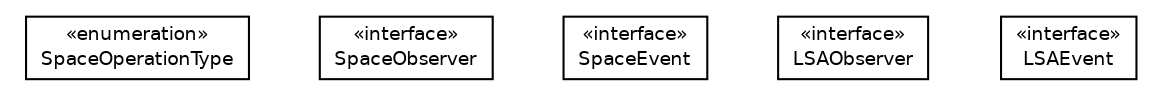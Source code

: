 #!/usr/local/bin/dot
#
# Class diagram 
# Generated by UmlGraph version 4.4 (http://www.spinellis.gr/sw/umlgraph)
#

digraph G {
	edge [fontname="Helvetica",fontsize=10,labelfontname="Helvetica",labelfontsize=10];
	node [fontname="Helvetica",fontsize=10,shape=plaintext];
	// it.apice.sapere.api.space.observation.SpaceOperationType
	c5764 [label=<<table border="0" cellborder="1" cellspacing="0" cellpadding="2" port="p" href="./SpaceOperationType.html">
		<tr><td><table border="0" cellspacing="0" cellpadding="1">
			<tr><td> &laquo;enumeration&raquo; </td></tr>
			<tr><td> SpaceOperationType </td></tr>
		</table></td></tr>
		</table>>, fontname="Helvetica", fontcolor="black", fontsize=9.0];
	// it.apice.sapere.api.space.observation.SpaceObserver
	c5765 [label=<<table border="0" cellborder="1" cellspacing="0" cellpadding="2" port="p" href="./SpaceObserver.html">
		<tr><td><table border="0" cellspacing="0" cellpadding="1">
			<tr><td> &laquo;interface&raquo; </td></tr>
			<tr><td> SpaceObserver </td></tr>
		</table></td></tr>
		</table>>, fontname="Helvetica", fontcolor="black", fontsize=9.0];
	// it.apice.sapere.api.space.observation.SpaceEvent
	c5766 [label=<<table border="0" cellborder="1" cellspacing="0" cellpadding="2" port="p" href="./SpaceEvent.html">
		<tr><td><table border="0" cellspacing="0" cellpadding="1">
			<tr><td> &laquo;interface&raquo; </td></tr>
			<tr><td> SpaceEvent </td></tr>
		</table></td></tr>
		</table>>, fontname="Helvetica", fontcolor="black", fontsize=9.0];
	// it.apice.sapere.api.space.observation.LSAObserver
	c5767 [label=<<table border="0" cellborder="1" cellspacing="0" cellpadding="2" port="p" href="./LSAObserver.html">
		<tr><td><table border="0" cellspacing="0" cellpadding="1">
			<tr><td> &laquo;interface&raquo; </td></tr>
			<tr><td> LSAObserver </td></tr>
		</table></td></tr>
		</table>>, fontname="Helvetica", fontcolor="black", fontsize=9.0];
	// it.apice.sapere.api.space.observation.LSAEvent
	c5768 [label=<<table border="0" cellborder="1" cellspacing="0" cellpadding="2" port="p" href="./LSAEvent.html">
		<tr><td><table border="0" cellspacing="0" cellpadding="1">
			<tr><td> &laquo;interface&raquo; </td></tr>
			<tr><td> LSAEvent </td></tr>
		</table></td></tr>
		</table>>, fontname="Helvetica", fontcolor="black", fontsize=9.0];
}

